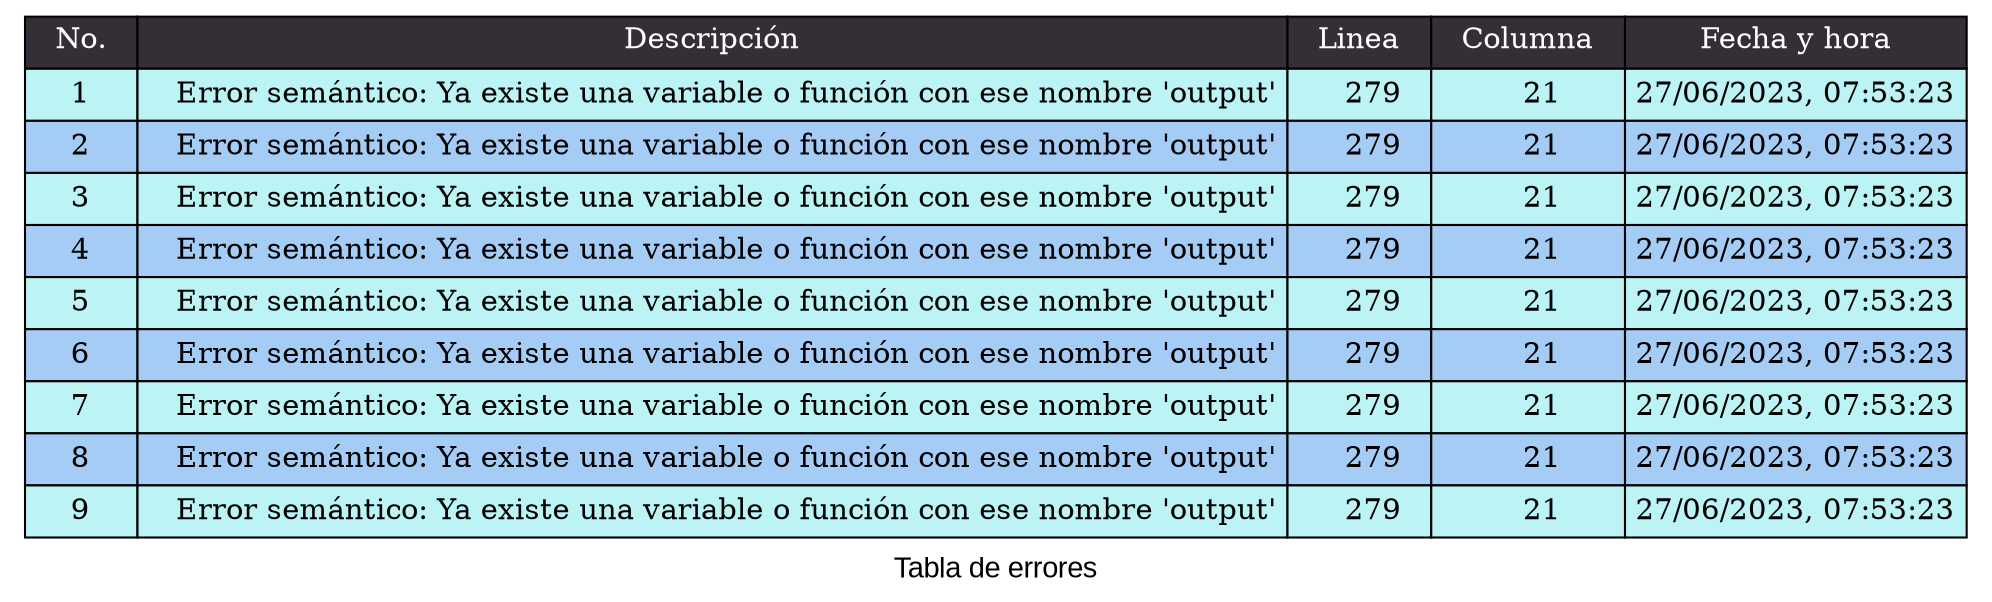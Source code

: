 digraph {
            fontname="Arial"
            label = "Tabla de errores"
            node[shape=none]
            n1[label=<
            <table BORDER="0" CELLBORDER="1" CELLSPACING="0" CELLPADDING="4">]
            <tr>
            <td bgcolor="#342E37"> <font color="white"> No. </font> </td>
            <td bgcolor="#342E37"> <font color="white"> Descripción </font> </td>
            <td bgcolor="#342E37"> <font color="white"> Linea </font> </td>
            <td bgcolor="#342E37"> <font color="white"> Columna </font> </td>
            <td bgcolor="#342E37"> <font color="white"> Fecha y hora </font> </td>
            </tr>
<tr>
<td bgcolor="#BCF4F5">1</td>
<td bgcolor="#BCF4F5">   Error semántico: Ya existe una variable o función con ese nombre 'output'</td> 
 <td bgcolor="#BCF4F5">   279</td> 
 <td bgcolor="#BCF4F5">   21</td> 
 <td bgcolor="#BCF4F5">27/06/2023, 07:53:23</td> 
</tr>
<tr>
<td bgcolor="#A4CCF4">2</td>
<td bgcolor="#A4CCF4">   Error semántico: Ya existe una variable o función con ese nombre 'output'</td> 
 <td bgcolor="#A4CCF4">   279</td> 
 <td bgcolor="#A4CCF4">   21</td> 
 <td bgcolor="#A4CCF4">27/06/2023, 07:53:23</td> 
</tr>
<tr>
<td bgcolor="#BCF4F5">3</td>
<td bgcolor="#BCF4F5">   Error semántico: Ya existe una variable o función con ese nombre 'output'</td> 
 <td bgcolor="#BCF4F5">   279</td> 
 <td bgcolor="#BCF4F5">   21</td> 
 <td bgcolor="#BCF4F5">27/06/2023, 07:53:23</td> 
</tr>
<tr>
<td bgcolor="#A4CCF4">4</td>
<td bgcolor="#A4CCF4">   Error semántico: Ya existe una variable o función con ese nombre 'output'</td> 
 <td bgcolor="#A4CCF4">   279</td> 
 <td bgcolor="#A4CCF4">   21</td> 
 <td bgcolor="#A4CCF4">27/06/2023, 07:53:23</td> 
</tr>
<tr>
<td bgcolor="#BCF4F5">5</td>
<td bgcolor="#BCF4F5">   Error semántico: Ya existe una variable o función con ese nombre 'output'</td> 
 <td bgcolor="#BCF4F5">   279</td> 
 <td bgcolor="#BCF4F5">   21</td> 
 <td bgcolor="#BCF4F5">27/06/2023, 07:53:23</td> 
</tr>
<tr>
<td bgcolor="#A4CCF4">6</td>
<td bgcolor="#A4CCF4">   Error semántico: Ya existe una variable o función con ese nombre 'output'</td> 
 <td bgcolor="#A4CCF4">   279</td> 
 <td bgcolor="#A4CCF4">   21</td> 
 <td bgcolor="#A4CCF4">27/06/2023, 07:53:23</td> 
</tr>
<tr>
<td bgcolor="#BCF4F5">7</td>
<td bgcolor="#BCF4F5">   Error semántico: Ya existe una variable o función con ese nombre 'output'</td> 
 <td bgcolor="#BCF4F5">   279</td> 
 <td bgcolor="#BCF4F5">   21</td> 
 <td bgcolor="#BCF4F5">27/06/2023, 07:53:23</td> 
</tr>
<tr>
<td bgcolor="#A4CCF4">8</td>
<td bgcolor="#A4CCF4">   Error semántico: Ya existe una variable o función con ese nombre 'output'</td> 
 <td bgcolor="#A4CCF4">   279</td> 
 <td bgcolor="#A4CCF4">   21</td> 
 <td bgcolor="#A4CCF4">27/06/2023, 07:53:23</td> 
</tr>
<tr>
<td bgcolor="#BCF4F5">9</td>
<td bgcolor="#BCF4F5">   Error semántico: Ya existe una variable o función con ese nombre 'output'</td> 
 <td bgcolor="#BCF4F5">   279</td> 
 <td bgcolor="#BCF4F5">   21</td> 
 <td bgcolor="#BCF4F5">27/06/2023, 07:53:23</td> 
</tr>
</table>
    >]
    }